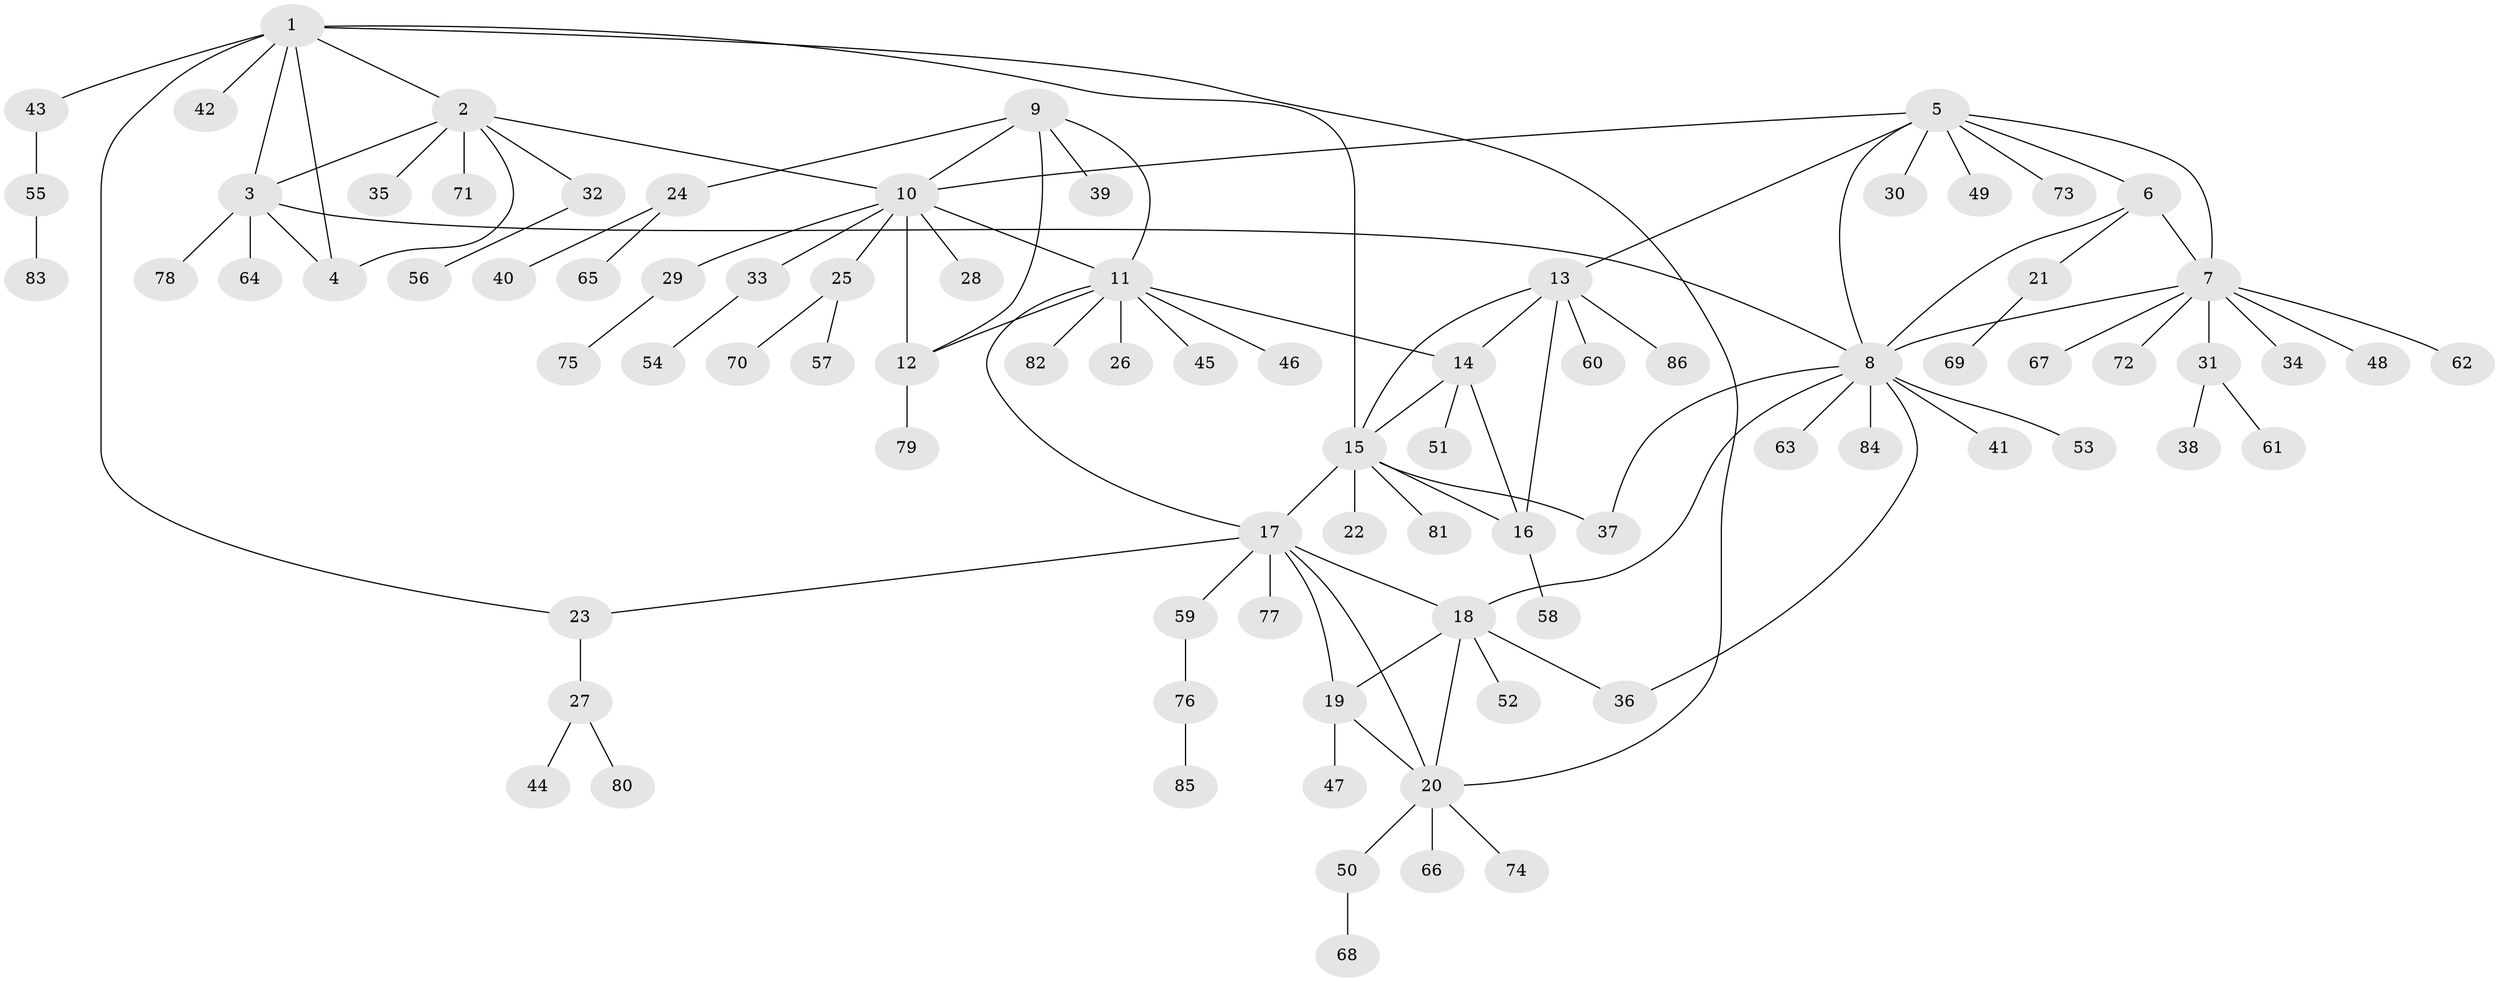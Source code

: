 // Generated by graph-tools (version 1.1) at 2025/37/03/09/25 02:37:19]
// undirected, 86 vertices, 109 edges
graph export_dot {
graph [start="1"]
  node [color=gray90,style=filled];
  1;
  2;
  3;
  4;
  5;
  6;
  7;
  8;
  9;
  10;
  11;
  12;
  13;
  14;
  15;
  16;
  17;
  18;
  19;
  20;
  21;
  22;
  23;
  24;
  25;
  26;
  27;
  28;
  29;
  30;
  31;
  32;
  33;
  34;
  35;
  36;
  37;
  38;
  39;
  40;
  41;
  42;
  43;
  44;
  45;
  46;
  47;
  48;
  49;
  50;
  51;
  52;
  53;
  54;
  55;
  56;
  57;
  58;
  59;
  60;
  61;
  62;
  63;
  64;
  65;
  66;
  67;
  68;
  69;
  70;
  71;
  72;
  73;
  74;
  75;
  76;
  77;
  78;
  79;
  80;
  81;
  82;
  83;
  84;
  85;
  86;
  1 -- 2;
  1 -- 3;
  1 -- 4;
  1 -- 15;
  1 -- 20;
  1 -- 23;
  1 -- 42;
  1 -- 43;
  2 -- 3;
  2 -- 4;
  2 -- 10;
  2 -- 32;
  2 -- 35;
  2 -- 71;
  3 -- 4;
  3 -- 8;
  3 -- 64;
  3 -- 78;
  5 -- 6;
  5 -- 7;
  5 -- 8;
  5 -- 10;
  5 -- 13;
  5 -- 30;
  5 -- 49;
  5 -- 73;
  6 -- 7;
  6 -- 8;
  6 -- 21;
  7 -- 8;
  7 -- 31;
  7 -- 34;
  7 -- 48;
  7 -- 62;
  7 -- 67;
  7 -- 72;
  8 -- 18;
  8 -- 36;
  8 -- 37;
  8 -- 41;
  8 -- 53;
  8 -- 63;
  8 -- 84;
  9 -- 10;
  9 -- 11;
  9 -- 12;
  9 -- 24;
  9 -- 39;
  10 -- 11;
  10 -- 12;
  10 -- 25;
  10 -- 28;
  10 -- 29;
  10 -- 33;
  11 -- 12;
  11 -- 14;
  11 -- 17;
  11 -- 26;
  11 -- 45;
  11 -- 46;
  11 -- 82;
  12 -- 79;
  13 -- 14;
  13 -- 15;
  13 -- 16;
  13 -- 60;
  13 -- 86;
  14 -- 15;
  14 -- 16;
  14 -- 51;
  15 -- 16;
  15 -- 17;
  15 -- 22;
  15 -- 37;
  15 -- 81;
  16 -- 58;
  17 -- 18;
  17 -- 19;
  17 -- 20;
  17 -- 23;
  17 -- 59;
  17 -- 77;
  18 -- 19;
  18 -- 20;
  18 -- 36;
  18 -- 52;
  19 -- 20;
  19 -- 47;
  20 -- 50;
  20 -- 66;
  20 -- 74;
  21 -- 69;
  23 -- 27;
  24 -- 40;
  24 -- 65;
  25 -- 57;
  25 -- 70;
  27 -- 44;
  27 -- 80;
  29 -- 75;
  31 -- 38;
  31 -- 61;
  32 -- 56;
  33 -- 54;
  43 -- 55;
  50 -- 68;
  55 -- 83;
  59 -- 76;
  76 -- 85;
}
